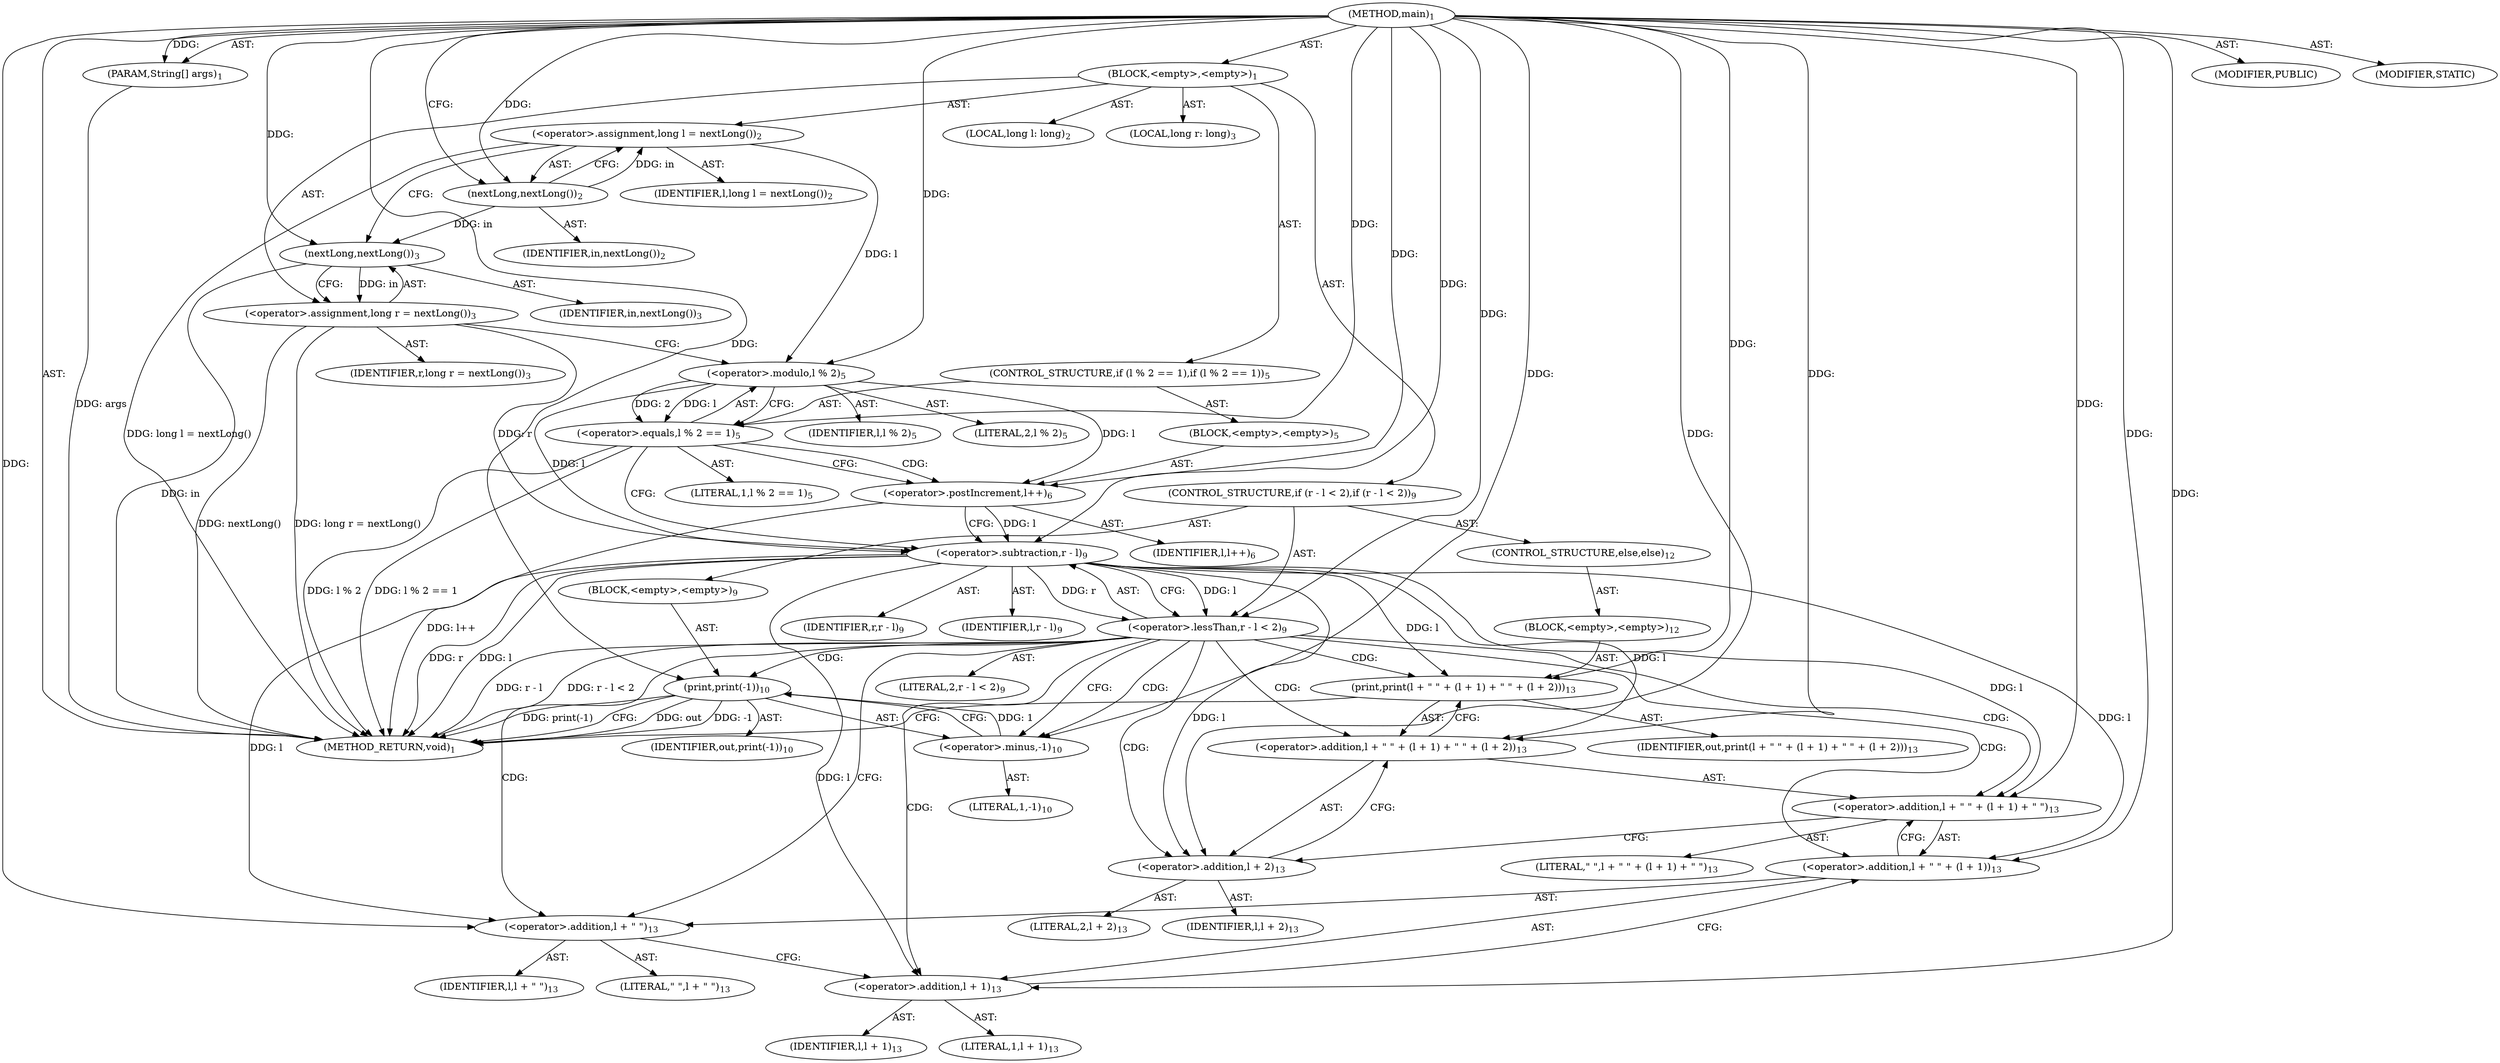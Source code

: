 digraph "main" {  
"17" [label = <(METHOD,main)<SUB>1</SUB>> ]
"18" [label = <(PARAM,String[] args)<SUB>1</SUB>> ]
"19" [label = <(BLOCK,&lt;empty&gt;,&lt;empty&gt;)<SUB>1</SUB>> ]
"20" [label = <(LOCAL,long l: long)<SUB>2</SUB>> ]
"21" [label = <(&lt;operator&gt;.assignment,long l = nextLong())<SUB>2</SUB>> ]
"22" [label = <(IDENTIFIER,l,long l = nextLong())<SUB>2</SUB>> ]
"23" [label = <(nextLong,nextLong())<SUB>2</SUB>> ]
"24" [label = <(IDENTIFIER,in,nextLong())<SUB>2</SUB>> ]
"25" [label = <(LOCAL,long r: long)<SUB>3</SUB>> ]
"26" [label = <(&lt;operator&gt;.assignment,long r = nextLong())<SUB>3</SUB>> ]
"27" [label = <(IDENTIFIER,r,long r = nextLong())<SUB>3</SUB>> ]
"28" [label = <(nextLong,nextLong())<SUB>3</SUB>> ]
"29" [label = <(IDENTIFIER,in,nextLong())<SUB>3</SUB>> ]
"30" [label = <(CONTROL_STRUCTURE,if (l % 2 == 1),if (l % 2 == 1))<SUB>5</SUB>> ]
"31" [label = <(&lt;operator&gt;.equals,l % 2 == 1)<SUB>5</SUB>> ]
"32" [label = <(&lt;operator&gt;.modulo,l % 2)<SUB>5</SUB>> ]
"33" [label = <(IDENTIFIER,l,l % 2)<SUB>5</SUB>> ]
"34" [label = <(LITERAL,2,l % 2)<SUB>5</SUB>> ]
"35" [label = <(LITERAL,1,l % 2 == 1)<SUB>5</SUB>> ]
"36" [label = <(BLOCK,&lt;empty&gt;,&lt;empty&gt;)<SUB>5</SUB>> ]
"37" [label = <(&lt;operator&gt;.postIncrement,l++)<SUB>6</SUB>> ]
"38" [label = <(IDENTIFIER,l,l++)<SUB>6</SUB>> ]
"39" [label = <(CONTROL_STRUCTURE,if (r - l &lt; 2),if (r - l &lt; 2))<SUB>9</SUB>> ]
"40" [label = <(&lt;operator&gt;.lessThan,r - l &lt; 2)<SUB>9</SUB>> ]
"41" [label = <(&lt;operator&gt;.subtraction,r - l)<SUB>9</SUB>> ]
"42" [label = <(IDENTIFIER,r,r - l)<SUB>9</SUB>> ]
"43" [label = <(IDENTIFIER,l,r - l)<SUB>9</SUB>> ]
"44" [label = <(LITERAL,2,r - l &lt; 2)<SUB>9</SUB>> ]
"45" [label = <(BLOCK,&lt;empty&gt;,&lt;empty&gt;)<SUB>9</SUB>> ]
"46" [label = <(print,print(-1))<SUB>10</SUB>> ]
"47" [label = <(IDENTIFIER,out,print(-1))<SUB>10</SUB>> ]
"48" [label = <(&lt;operator&gt;.minus,-1)<SUB>10</SUB>> ]
"49" [label = <(LITERAL,1,-1)<SUB>10</SUB>> ]
"50" [label = <(CONTROL_STRUCTURE,else,else)<SUB>12</SUB>> ]
"51" [label = <(BLOCK,&lt;empty&gt;,&lt;empty&gt;)<SUB>12</SUB>> ]
"52" [label = <(print,print(l + &quot; &quot; + (l + 1) + &quot; &quot; + (l + 2)))<SUB>13</SUB>> ]
"53" [label = <(IDENTIFIER,out,print(l + &quot; &quot; + (l + 1) + &quot; &quot; + (l + 2)))<SUB>13</SUB>> ]
"54" [label = <(&lt;operator&gt;.addition,l + &quot; &quot; + (l + 1) + &quot; &quot; + (l + 2))<SUB>13</SUB>> ]
"55" [label = <(&lt;operator&gt;.addition,l + &quot; &quot; + (l + 1) + &quot; &quot;)<SUB>13</SUB>> ]
"56" [label = <(&lt;operator&gt;.addition,l + &quot; &quot; + (l + 1))<SUB>13</SUB>> ]
"57" [label = <(&lt;operator&gt;.addition,l + &quot; &quot;)<SUB>13</SUB>> ]
"58" [label = <(IDENTIFIER,l,l + &quot; &quot;)<SUB>13</SUB>> ]
"59" [label = <(LITERAL,&quot; &quot;,l + &quot; &quot;)<SUB>13</SUB>> ]
"60" [label = <(&lt;operator&gt;.addition,l + 1)<SUB>13</SUB>> ]
"61" [label = <(IDENTIFIER,l,l + 1)<SUB>13</SUB>> ]
"62" [label = <(LITERAL,1,l + 1)<SUB>13</SUB>> ]
"63" [label = <(LITERAL,&quot; &quot;,l + &quot; &quot; + (l + 1) + &quot; &quot;)<SUB>13</SUB>> ]
"64" [label = <(&lt;operator&gt;.addition,l + 2)<SUB>13</SUB>> ]
"65" [label = <(IDENTIFIER,l,l + 2)<SUB>13</SUB>> ]
"66" [label = <(LITERAL,2,l + 2)<SUB>13</SUB>> ]
"67" [label = <(MODIFIER,PUBLIC)> ]
"68" [label = <(MODIFIER,STATIC)> ]
"69" [label = <(METHOD_RETURN,void)<SUB>1</SUB>> ]
  "17" -> "18"  [ label = "AST: "] 
  "17" -> "19"  [ label = "AST: "] 
  "17" -> "67"  [ label = "AST: "] 
  "17" -> "68"  [ label = "AST: "] 
  "17" -> "69"  [ label = "AST: "] 
  "19" -> "20"  [ label = "AST: "] 
  "19" -> "21"  [ label = "AST: "] 
  "19" -> "25"  [ label = "AST: "] 
  "19" -> "26"  [ label = "AST: "] 
  "19" -> "30"  [ label = "AST: "] 
  "19" -> "39"  [ label = "AST: "] 
  "21" -> "22"  [ label = "AST: "] 
  "21" -> "23"  [ label = "AST: "] 
  "23" -> "24"  [ label = "AST: "] 
  "26" -> "27"  [ label = "AST: "] 
  "26" -> "28"  [ label = "AST: "] 
  "28" -> "29"  [ label = "AST: "] 
  "30" -> "31"  [ label = "AST: "] 
  "30" -> "36"  [ label = "AST: "] 
  "31" -> "32"  [ label = "AST: "] 
  "31" -> "35"  [ label = "AST: "] 
  "32" -> "33"  [ label = "AST: "] 
  "32" -> "34"  [ label = "AST: "] 
  "36" -> "37"  [ label = "AST: "] 
  "37" -> "38"  [ label = "AST: "] 
  "39" -> "40"  [ label = "AST: "] 
  "39" -> "45"  [ label = "AST: "] 
  "39" -> "50"  [ label = "AST: "] 
  "40" -> "41"  [ label = "AST: "] 
  "40" -> "44"  [ label = "AST: "] 
  "41" -> "42"  [ label = "AST: "] 
  "41" -> "43"  [ label = "AST: "] 
  "45" -> "46"  [ label = "AST: "] 
  "46" -> "47"  [ label = "AST: "] 
  "46" -> "48"  [ label = "AST: "] 
  "48" -> "49"  [ label = "AST: "] 
  "50" -> "51"  [ label = "AST: "] 
  "51" -> "52"  [ label = "AST: "] 
  "52" -> "53"  [ label = "AST: "] 
  "52" -> "54"  [ label = "AST: "] 
  "54" -> "55"  [ label = "AST: "] 
  "54" -> "64"  [ label = "AST: "] 
  "55" -> "56"  [ label = "AST: "] 
  "55" -> "63"  [ label = "AST: "] 
  "56" -> "57"  [ label = "AST: "] 
  "56" -> "60"  [ label = "AST: "] 
  "57" -> "58"  [ label = "AST: "] 
  "57" -> "59"  [ label = "AST: "] 
  "60" -> "61"  [ label = "AST: "] 
  "60" -> "62"  [ label = "AST: "] 
  "64" -> "65"  [ label = "AST: "] 
  "64" -> "66"  [ label = "AST: "] 
  "21" -> "28"  [ label = "CFG: "] 
  "26" -> "32"  [ label = "CFG: "] 
  "23" -> "21"  [ label = "CFG: "] 
  "28" -> "26"  [ label = "CFG: "] 
  "31" -> "37"  [ label = "CFG: "] 
  "31" -> "41"  [ label = "CFG: "] 
  "40" -> "48"  [ label = "CFG: "] 
  "40" -> "57"  [ label = "CFG: "] 
  "32" -> "31"  [ label = "CFG: "] 
  "37" -> "41"  [ label = "CFG: "] 
  "41" -> "40"  [ label = "CFG: "] 
  "46" -> "69"  [ label = "CFG: "] 
  "48" -> "46"  [ label = "CFG: "] 
  "52" -> "69"  [ label = "CFG: "] 
  "54" -> "52"  [ label = "CFG: "] 
  "55" -> "64"  [ label = "CFG: "] 
  "64" -> "54"  [ label = "CFG: "] 
  "56" -> "55"  [ label = "CFG: "] 
  "57" -> "60"  [ label = "CFG: "] 
  "60" -> "56"  [ label = "CFG: "] 
  "17" -> "23"  [ label = "CFG: "] 
  "18" -> "69"  [ label = "DDG: args"] 
  "21" -> "69"  [ label = "DDG: long l = nextLong()"] 
  "28" -> "69"  [ label = "DDG: in"] 
  "26" -> "69"  [ label = "DDG: nextLong()"] 
  "26" -> "69"  [ label = "DDG: long r = nextLong()"] 
  "31" -> "69"  [ label = "DDG: l % 2"] 
  "31" -> "69"  [ label = "DDG: l % 2 == 1"] 
  "37" -> "69"  [ label = "DDG: l++"] 
  "41" -> "69"  [ label = "DDG: r"] 
  "41" -> "69"  [ label = "DDG: l"] 
  "40" -> "69"  [ label = "DDG: r - l"] 
  "40" -> "69"  [ label = "DDG: r - l &lt; 2"] 
  "46" -> "69"  [ label = "DDG: out"] 
  "46" -> "69"  [ label = "DDG: -1"] 
  "46" -> "69"  [ label = "DDG: print(-1)"] 
  "17" -> "18"  [ label = "DDG: "] 
  "23" -> "21"  [ label = "DDG: in"] 
  "28" -> "26"  [ label = "DDG: in"] 
  "17" -> "23"  [ label = "DDG: "] 
  "23" -> "28"  [ label = "DDG: in"] 
  "17" -> "28"  [ label = "DDG: "] 
  "32" -> "31"  [ label = "DDG: l"] 
  "32" -> "31"  [ label = "DDG: 2"] 
  "17" -> "31"  [ label = "DDG: "] 
  "41" -> "40"  [ label = "DDG: r"] 
  "41" -> "40"  [ label = "DDG: l"] 
  "17" -> "40"  [ label = "DDG: "] 
  "21" -> "32"  [ label = "DDG: l"] 
  "17" -> "32"  [ label = "DDG: "] 
  "32" -> "37"  [ label = "DDG: l"] 
  "17" -> "37"  [ label = "DDG: "] 
  "26" -> "41"  [ label = "DDG: r"] 
  "17" -> "41"  [ label = "DDG: "] 
  "32" -> "41"  [ label = "DDG: l"] 
  "37" -> "41"  [ label = "DDG: l"] 
  "17" -> "46"  [ label = "DDG: "] 
  "48" -> "46"  [ label = "DDG: 1"] 
  "17" -> "48"  [ label = "DDG: "] 
  "17" -> "52"  [ label = "DDG: "] 
  "41" -> "52"  [ label = "DDG: l"] 
  "41" -> "54"  [ label = "DDG: l"] 
  "17" -> "54"  [ label = "DDG: "] 
  "41" -> "55"  [ label = "DDG: l"] 
  "17" -> "55"  [ label = "DDG: "] 
  "17" -> "64"  [ label = "DDG: "] 
  "41" -> "64"  [ label = "DDG: l"] 
  "41" -> "56"  [ label = "DDG: l"] 
  "17" -> "56"  [ label = "DDG: "] 
  "41" -> "57"  [ label = "DDG: l"] 
  "17" -> "57"  [ label = "DDG: "] 
  "17" -> "60"  [ label = "DDG: "] 
  "41" -> "60"  [ label = "DDG: l"] 
  "31" -> "37"  [ label = "CDG: "] 
  "40" -> "48"  [ label = "CDG: "] 
  "40" -> "60"  [ label = "CDG: "] 
  "40" -> "64"  [ label = "CDG: "] 
  "40" -> "57"  [ label = "CDG: "] 
  "40" -> "52"  [ label = "CDG: "] 
  "40" -> "55"  [ label = "CDG: "] 
  "40" -> "46"  [ label = "CDG: "] 
  "40" -> "56"  [ label = "CDG: "] 
  "40" -> "54"  [ label = "CDG: "] 
}
